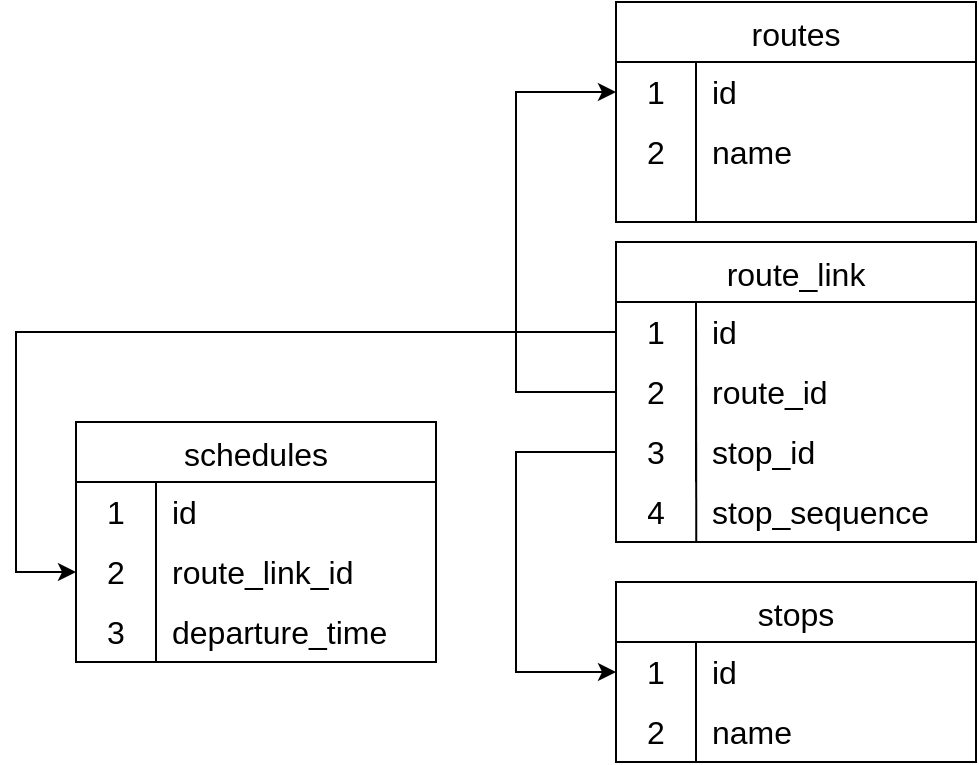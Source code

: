 <mxfile version="26.2.0">
  <diagram name="Страница — 1" id="A84ycHIzO9eILQl4d851">
    <mxGraphModel dx="985" dy="1687" grid="1" gridSize="10" guides="1" tooltips="1" connect="1" arrows="1" fold="1" page="1" pageScale="1" pageWidth="827" pageHeight="1169" math="0" shadow="0">
      <root>
        <mxCell id="0" />
        <mxCell id="1" parent="0" />
        <mxCell id="QHtEj_u3KVaKCUA57ICH-11" value="route_link" style="shape=table;startSize=30;container=1;collapsible=0;childLayout=tableLayout;fixedRows=1;rowLines=0;fontStyle=0;strokeColor=default;fontSize=16;" parent="1" vertex="1">
          <mxGeometry x="570" y="30" width="180" height="150" as="geometry" />
        </mxCell>
        <mxCell id="QHtEj_u3KVaKCUA57ICH-12" value="" style="shape=tableRow;horizontal=0;startSize=0;swimlaneHead=0;swimlaneBody=0;top=0;left=0;bottom=0;right=0;collapsible=0;dropTarget=0;fillColor=none;points=[[0,0.5],[1,0.5]];portConstraint=eastwest;strokeColor=inherit;fontSize=16;" parent="QHtEj_u3KVaKCUA57ICH-11" vertex="1">
          <mxGeometry y="30" width="180" height="30" as="geometry" />
        </mxCell>
        <mxCell id="QHtEj_u3KVaKCUA57ICH-13" value="1" style="shape=partialRectangle;html=1;whiteSpace=wrap;connectable=0;fillColor=none;top=0;left=0;bottom=0;right=0;overflow=hidden;pointerEvents=1;strokeColor=inherit;fontSize=16;" parent="QHtEj_u3KVaKCUA57ICH-12" vertex="1">
          <mxGeometry width="40" height="30" as="geometry">
            <mxRectangle width="40" height="30" as="alternateBounds" />
          </mxGeometry>
        </mxCell>
        <mxCell id="QHtEj_u3KVaKCUA57ICH-14" value="id" style="shape=partialRectangle;html=1;whiteSpace=wrap;connectable=0;fillColor=none;top=0;left=0;bottom=0;right=0;align=left;spacingLeft=6;overflow=hidden;strokeColor=inherit;fontSize=16;" parent="QHtEj_u3KVaKCUA57ICH-12" vertex="1">
          <mxGeometry x="40" width="140" height="30" as="geometry">
            <mxRectangle width="140" height="30" as="alternateBounds" />
          </mxGeometry>
        </mxCell>
        <mxCell id="QHtEj_u3KVaKCUA57ICH-15" value="" style="shape=tableRow;horizontal=0;startSize=0;swimlaneHead=0;swimlaneBody=0;top=0;left=0;bottom=0;right=0;collapsible=0;dropTarget=0;fillColor=none;points=[[0,0.5],[1,0.5]];portConstraint=eastwest;strokeColor=inherit;fontSize=16;" parent="QHtEj_u3KVaKCUA57ICH-11" vertex="1">
          <mxGeometry y="60" width="180" height="30" as="geometry" />
        </mxCell>
        <mxCell id="QHtEj_u3KVaKCUA57ICH-16" value="2" style="shape=partialRectangle;html=1;whiteSpace=wrap;connectable=0;fillColor=none;top=0;left=0;bottom=0;right=0;overflow=hidden;strokeColor=inherit;fontSize=16;" parent="QHtEj_u3KVaKCUA57ICH-15" vertex="1">
          <mxGeometry width="40" height="30" as="geometry">
            <mxRectangle width="40" height="30" as="alternateBounds" />
          </mxGeometry>
        </mxCell>
        <mxCell id="QHtEj_u3KVaKCUA57ICH-17" value="&lt;div&gt;route_id&lt;/div&gt;" style="shape=partialRectangle;html=1;whiteSpace=wrap;connectable=0;fillColor=none;top=0;left=0;bottom=0;right=0;align=left;spacingLeft=6;overflow=hidden;strokeColor=inherit;fontSize=16;" parent="QHtEj_u3KVaKCUA57ICH-15" vertex="1">
          <mxGeometry x="40" width="140" height="30" as="geometry">
            <mxRectangle width="140" height="30" as="alternateBounds" />
          </mxGeometry>
        </mxCell>
        <mxCell id="QHtEj_u3KVaKCUA57ICH-18" value="" style="shape=tableRow;horizontal=0;startSize=0;swimlaneHead=0;swimlaneBody=0;top=0;left=0;bottom=0;right=0;collapsible=0;dropTarget=0;fillColor=none;points=[[0,0.5],[1,0.5]];portConstraint=eastwest;strokeColor=inherit;fontSize=16;" parent="QHtEj_u3KVaKCUA57ICH-11" vertex="1">
          <mxGeometry y="90" width="180" height="30" as="geometry" />
        </mxCell>
        <mxCell id="QHtEj_u3KVaKCUA57ICH-19" value="3" style="shape=partialRectangle;html=1;whiteSpace=wrap;connectable=0;fillColor=none;top=0;left=0;bottom=0;right=0;overflow=hidden;strokeColor=inherit;fontSize=16;" parent="QHtEj_u3KVaKCUA57ICH-18" vertex="1">
          <mxGeometry width="40" height="30" as="geometry">
            <mxRectangle width="40" height="30" as="alternateBounds" />
          </mxGeometry>
        </mxCell>
        <mxCell id="QHtEj_u3KVaKCUA57ICH-20" value="stop_id" style="shape=partialRectangle;html=1;whiteSpace=wrap;connectable=0;fillColor=none;top=0;left=0;bottom=0;right=0;align=left;spacingLeft=6;overflow=hidden;strokeColor=inherit;fontSize=16;" parent="QHtEj_u3KVaKCUA57ICH-18" vertex="1">
          <mxGeometry x="40" width="140" height="30" as="geometry">
            <mxRectangle width="140" height="30" as="alternateBounds" />
          </mxGeometry>
        </mxCell>
        <mxCell id="QHtEj_u3KVaKCUA57ICH-35" value="schedules" style="shape=table;startSize=30;container=1;collapsible=0;childLayout=tableLayout;fixedRows=1;rowLines=0;fontStyle=0;strokeColor=default;fontSize=16;" parent="1" vertex="1">
          <mxGeometry x="300" y="120" width="180" height="120" as="geometry" />
        </mxCell>
        <mxCell id="QHtEj_u3KVaKCUA57ICH-36" value="" style="shape=tableRow;horizontal=0;startSize=0;swimlaneHead=0;swimlaneBody=0;top=0;left=0;bottom=0;right=0;collapsible=0;dropTarget=0;fillColor=none;points=[[0,0.5],[1,0.5]];portConstraint=eastwest;strokeColor=inherit;fontSize=16;" parent="QHtEj_u3KVaKCUA57ICH-35" vertex="1">
          <mxGeometry y="30" width="180" height="30" as="geometry" />
        </mxCell>
        <mxCell id="QHtEj_u3KVaKCUA57ICH-37" value="1" style="shape=partialRectangle;html=1;whiteSpace=wrap;connectable=0;fillColor=none;top=0;left=0;bottom=0;right=0;overflow=hidden;pointerEvents=1;strokeColor=inherit;fontSize=16;" parent="QHtEj_u3KVaKCUA57ICH-36" vertex="1">
          <mxGeometry width="40" height="30" as="geometry">
            <mxRectangle width="40" height="30" as="alternateBounds" />
          </mxGeometry>
        </mxCell>
        <mxCell id="QHtEj_u3KVaKCUA57ICH-38" value="&lt;div&gt;id&lt;/div&gt;" style="shape=partialRectangle;html=1;whiteSpace=wrap;connectable=0;fillColor=none;top=0;left=0;bottom=0;right=0;align=left;spacingLeft=6;overflow=hidden;strokeColor=inherit;fontSize=16;" parent="QHtEj_u3KVaKCUA57ICH-36" vertex="1">
          <mxGeometry x="40" width="140" height="30" as="geometry">
            <mxRectangle width="140" height="30" as="alternateBounds" />
          </mxGeometry>
        </mxCell>
        <mxCell id="QHtEj_u3KVaKCUA57ICH-39" value="" style="shape=tableRow;horizontal=0;startSize=0;swimlaneHead=0;swimlaneBody=0;top=0;left=0;bottom=0;right=0;collapsible=0;dropTarget=0;fillColor=none;points=[[0,0.5],[1,0.5]];portConstraint=eastwest;strokeColor=inherit;fontSize=16;" parent="QHtEj_u3KVaKCUA57ICH-35" vertex="1">
          <mxGeometry y="60" width="180" height="30" as="geometry" />
        </mxCell>
        <mxCell id="QHtEj_u3KVaKCUA57ICH-40" value="2" style="shape=partialRectangle;html=1;whiteSpace=wrap;connectable=0;fillColor=none;top=0;left=0;bottom=0;right=0;overflow=hidden;strokeColor=inherit;fontSize=16;" parent="QHtEj_u3KVaKCUA57ICH-39" vertex="1">
          <mxGeometry width="40" height="30" as="geometry">
            <mxRectangle width="40" height="30" as="alternateBounds" />
          </mxGeometry>
        </mxCell>
        <mxCell id="QHtEj_u3KVaKCUA57ICH-41" value="&lt;div&gt;route_link_id&lt;/div&gt;" style="shape=partialRectangle;html=1;whiteSpace=wrap;connectable=0;fillColor=none;top=0;left=0;bottom=0;right=0;align=left;spacingLeft=6;overflow=hidden;strokeColor=inherit;fontSize=16;" parent="QHtEj_u3KVaKCUA57ICH-39" vertex="1">
          <mxGeometry x="40" width="140" height="30" as="geometry">
            <mxRectangle width="140" height="30" as="alternateBounds" />
          </mxGeometry>
        </mxCell>
        <mxCell id="QHtEj_u3KVaKCUA57ICH-42" value="" style="shape=tableRow;horizontal=0;startSize=0;swimlaneHead=0;swimlaneBody=0;top=0;left=0;bottom=0;right=0;collapsible=0;dropTarget=0;fillColor=none;points=[[0,0.5],[1,0.5]];portConstraint=eastwest;strokeColor=inherit;fontSize=16;" parent="QHtEj_u3KVaKCUA57ICH-35" vertex="1">
          <mxGeometry y="90" width="180" height="30" as="geometry" />
        </mxCell>
        <mxCell id="QHtEj_u3KVaKCUA57ICH-43" value="3" style="shape=partialRectangle;html=1;whiteSpace=wrap;connectable=0;fillColor=none;top=0;left=0;bottom=0;right=0;overflow=hidden;strokeColor=inherit;fontSize=16;" parent="QHtEj_u3KVaKCUA57ICH-42" vertex="1">
          <mxGeometry width="40" height="30" as="geometry">
            <mxRectangle width="40" height="30" as="alternateBounds" />
          </mxGeometry>
        </mxCell>
        <mxCell id="QHtEj_u3KVaKCUA57ICH-44" value="departure_time" style="shape=partialRectangle;html=1;whiteSpace=wrap;connectable=0;fillColor=none;top=0;left=0;bottom=0;right=0;align=left;spacingLeft=6;overflow=hidden;strokeColor=inherit;fontSize=16;" parent="QHtEj_u3KVaKCUA57ICH-42" vertex="1">
          <mxGeometry x="40" width="140" height="30" as="geometry">
            <mxRectangle width="140" height="30" as="alternateBounds" />
          </mxGeometry>
        </mxCell>
        <mxCell id="QHtEj_u3KVaKCUA57ICH-46" value="stops" style="shape=table;startSize=30;container=1;collapsible=0;childLayout=tableLayout;fixedRows=1;rowLines=0;fontStyle=0;strokeColor=default;fontSize=16;" parent="1" vertex="1">
          <mxGeometry x="570" y="200" width="180" height="90" as="geometry" />
        </mxCell>
        <mxCell id="QHtEj_u3KVaKCUA57ICH-47" value="" style="shape=tableRow;horizontal=0;startSize=0;swimlaneHead=0;swimlaneBody=0;top=0;left=0;bottom=0;right=0;collapsible=0;dropTarget=0;fillColor=none;points=[[0,0.5],[1,0.5]];portConstraint=eastwest;strokeColor=inherit;fontSize=16;" parent="QHtEj_u3KVaKCUA57ICH-46" vertex="1">
          <mxGeometry y="30" width="180" height="30" as="geometry" />
        </mxCell>
        <mxCell id="QHtEj_u3KVaKCUA57ICH-48" value="1" style="shape=partialRectangle;html=1;whiteSpace=wrap;connectable=0;fillColor=none;top=0;left=0;bottom=0;right=0;overflow=hidden;pointerEvents=1;strokeColor=inherit;fontSize=16;" parent="QHtEj_u3KVaKCUA57ICH-47" vertex="1">
          <mxGeometry width="40" height="30" as="geometry">
            <mxRectangle width="40" height="30" as="alternateBounds" />
          </mxGeometry>
        </mxCell>
        <mxCell id="QHtEj_u3KVaKCUA57ICH-49" value="id" style="shape=partialRectangle;html=1;whiteSpace=wrap;connectable=0;fillColor=none;top=0;left=0;bottom=0;right=0;align=left;spacingLeft=6;overflow=hidden;strokeColor=inherit;fontSize=16;" parent="QHtEj_u3KVaKCUA57ICH-47" vertex="1">
          <mxGeometry x="40" width="140" height="30" as="geometry">
            <mxRectangle width="140" height="30" as="alternateBounds" />
          </mxGeometry>
        </mxCell>
        <mxCell id="QHtEj_u3KVaKCUA57ICH-50" value="" style="shape=tableRow;horizontal=0;startSize=0;swimlaneHead=0;swimlaneBody=0;top=0;left=0;bottom=0;right=0;collapsible=0;dropTarget=0;fillColor=none;points=[[0,0.5],[1,0.5]];portConstraint=eastwest;strokeColor=inherit;fontSize=16;" parent="QHtEj_u3KVaKCUA57ICH-46" vertex="1">
          <mxGeometry y="60" width="180" height="30" as="geometry" />
        </mxCell>
        <mxCell id="QHtEj_u3KVaKCUA57ICH-51" value="2" style="shape=partialRectangle;html=1;whiteSpace=wrap;connectable=0;fillColor=none;top=0;left=0;bottom=0;right=0;overflow=hidden;strokeColor=inherit;fontSize=16;" parent="QHtEj_u3KVaKCUA57ICH-50" vertex="1">
          <mxGeometry width="40" height="30" as="geometry">
            <mxRectangle width="40" height="30" as="alternateBounds" />
          </mxGeometry>
        </mxCell>
        <mxCell id="QHtEj_u3KVaKCUA57ICH-52" value="&lt;div&gt;name&lt;/div&gt;" style="shape=partialRectangle;html=1;whiteSpace=wrap;connectable=0;fillColor=none;top=0;left=0;bottom=0;right=0;align=left;spacingLeft=6;overflow=hidden;strokeColor=inherit;fontSize=16;" parent="QHtEj_u3KVaKCUA57ICH-50" vertex="1">
          <mxGeometry x="40" width="140" height="30" as="geometry">
            <mxRectangle width="140" height="30" as="alternateBounds" />
          </mxGeometry>
        </mxCell>
        <mxCell id="QHtEj_u3KVaKCUA57ICH-68" value="routes" style="shape=table;startSize=30;container=1;collapsible=0;childLayout=tableLayout;fixedRows=1;rowLines=0;fontStyle=0;strokeColor=default;fontSize=16;" parent="1" vertex="1">
          <mxGeometry x="570" y="-90" width="180" height="110" as="geometry" />
        </mxCell>
        <mxCell id="QHtEj_u3KVaKCUA57ICH-69" value="" style="shape=tableRow;horizontal=0;startSize=0;swimlaneHead=0;swimlaneBody=0;top=0;left=0;bottom=0;right=0;collapsible=0;dropTarget=0;fillColor=none;points=[[0,0.5],[1,0.5]];portConstraint=eastwest;strokeColor=inherit;fontSize=16;" parent="QHtEj_u3KVaKCUA57ICH-68" vertex="1">
          <mxGeometry y="30" width="180" height="30" as="geometry" />
        </mxCell>
        <mxCell id="QHtEj_u3KVaKCUA57ICH-70" value="1" style="shape=partialRectangle;html=1;whiteSpace=wrap;connectable=0;fillColor=none;top=0;left=0;bottom=0;right=0;overflow=hidden;pointerEvents=1;strokeColor=inherit;fontSize=16;" parent="QHtEj_u3KVaKCUA57ICH-69" vertex="1">
          <mxGeometry width="40" height="30" as="geometry">
            <mxRectangle width="40" height="30" as="alternateBounds" />
          </mxGeometry>
        </mxCell>
        <mxCell id="QHtEj_u3KVaKCUA57ICH-71" value="id" style="shape=partialRectangle;html=1;whiteSpace=wrap;connectable=0;fillColor=none;top=0;left=0;bottom=0;right=0;align=left;spacingLeft=6;overflow=hidden;strokeColor=inherit;fontSize=16;" parent="QHtEj_u3KVaKCUA57ICH-69" vertex="1">
          <mxGeometry x="40" width="140" height="30" as="geometry">
            <mxRectangle width="140" height="30" as="alternateBounds" />
          </mxGeometry>
        </mxCell>
        <mxCell id="QHtEj_u3KVaKCUA57ICH-72" value="" style="shape=tableRow;horizontal=0;startSize=0;swimlaneHead=0;swimlaneBody=0;top=0;left=0;bottom=0;right=0;collapsible=0;dropTarget=0;fillColor=none;points=[[0,0.5],[1,0.5]];portConstraint=eastwest;strokeColor=inherit;fontSize=16;" parent="QHtEj_u3KVaKCUA57ICH-68" vertex="1">
          <mxGeometry y="60" width="180" height="30" as="geometry" />
        </mxCell>
        <mxCell id="QHtEj_u3KVaKCUA57ICH-73" value="2" style="shape=partialRectangle;html=1;whiteSpace=wrap;connectable=0;fillColor=none;top=0;left=0;bottom=0;right=0;overflow=hidden;strokeColor=inherit;fontSize=16;" parent="QHtEj_u3KVaKCUA57ICH-72" vertex="1">
          <mxGeometry width="40" height="30" as="geometry">
            <mxRectangle width="40" height="30" as="alternateBounds" />
          </mxGeometry>
        </mxCell>
        <mxCell id="QHtEj_u3KVaKCUA57ICH-74" value="name" style="shape=partialRectangle;html=1;whiteSpace=wrap;connectable=0;fillColor=none;top=0;left=0;bottom=0;right=0;align=left;spacingLeft=6;overflow=hidden;strokeColor=inherit;fontSize=16;" parent="QHtEj_u3KVaKCUA57ICH-72" vertex="1">
          <mxGeometry x="40" width="140" height="30" as="geometry">
            <mxRectangle width="140" height="30" as="alternateBounds" />
          </mxGeometry>
        </mxCell>
        <mxCell id="QHtEj_u3KVaKCUA57ICH-75" value="" style="shape=tableRow;horizontal=0;startSize=0;swimlaneHead=0;swimlaneBody=0;top=0;left=0;bottom=0;right=0;collapsible=0;dropTarget=0;fillColor=none;points=[[0,0.5],[1,0.5]];portConstraint=eastwest;strokeColor=inherit;fontSize=16;" parent="QHtEj_u3KVaKCUA57ICH-68" vertex="1">
          <mxGeometry y="90" width="180" height="20" as="geometry" />
        </mxCell>
        <mxCell id="QHtEj_u3KVaKCUA57ICH-76" value="" style="shape=partialRectangle;html=1;whiteSpace=wrap;connectable=0;fillColor=none;top=0;left=0;bottom=0;right=0;overflow=hidden;strokeColor=inherit;fontSize=16;" parent="QHtEj_u3KVaKCUA57ICH-75" vertex="1">
          <mxGeometry width="40" height="20" as="geometry">
            <mxRectangle width="40" height="20" as="alternateBounds" />
          </mxGeometry>
        </mxCell>
        <mxCell id="QHtEj_u3KVaKCUA57ICH-77" value="" style="shape=partialRectangle;html=1;whiteSpace=wrap;connectable=0;fillColor=none;top=0;left=0;bottom=0;right=0;align=left;spacingLeft=6;overflow=hidden;strokeColor=inherit;fontSize=16;" parent="QHtEj_u3KVaKCUA57ICH-75" vertex="1">
          <mxGeometry x="40" width="140" height="20" as="geometry">
            <mxRectangle width="140" height="20" as="alternateBounds" />
          </mxGeometry>
        </mxCell>
        <mxCell id="sWqpa_Ej2jX6a1jcSfDP-1" value="" style="shape=tableRow;horizontal=0;startSize=0;swimlaneHead=0;swimlaneBody=0;top=0;left=0;bottom=0;right=0;collapsible=0;dropTarget=0;fillColor=none;points=[[0,0.5],[1,0.5]];portConstraint=eastwest;strokeColor=inherit;fontSize=16;" vertex="1" parent="1">
          <mxGeometry x="570" y="150" width="180" height="30" as="geometry" />
        </mxCell>
        <mxCell id="sWqpa_Ej2jX6a1jcSfDP-2" value="4" style="shape=partialRectangle;html=1;whiteSpace=wrap;connectable=0;fillColor=none;top=0;left=0;bottom=0;right=0;overflow=hidden;strokeColor=inherit;fontSize=16;" vertex="1" parent="sWqpa_Ej2jX6a1jcSfDP-1">
          <mxGeometry width="40" height="30" as="geometry">
            <mxRectangle width="40" height="30" as="alternateBounds" />
          </mxGeometry>
        </mxCell>
        <mxCell id="sWqpa_Ej2jX6a1jcSfDP-3" value="stop_sequence" style="shape=partialRectangle;html=1;whiteSpace=wrap;connectable=0;fillColor=none;top=0;left=0;bottom=0;right=0;align=left;spacingLeft=6;overflow=hidden;strokeColor=inherit;fontSize=16;" vertex="1" parent="sWqpa_Ej2jX6a1jcSfDP-1">
          <mxGeometry x="40" width="140" height="30" as="geometry">
            <mxRectangle width="140" height="30" as="alternateBounds" />
          </mxGeometry>
        </mxCell>
        <mxCell id="sWqpa_Ej2jX6a1jcSfDP-4" value="" style="endArrow=none;html=1;rounded=0;entryX=0.066;entryY=0.073;entryDx=0;entryDy=0;entryPerimeter=0;exitX=0.223;exitY=0.993;exitDx=0;exitDy=0;exitPerimeter=0;" edge="1" parent="1" source="sWqpa_Ej2jX6a1jcSfDP-1">
          <mxGeometry width="50" height="50" relative="1" as="geometry">
            <mxPoint x="608.12" y="137.81" as="sourcePoint" />
            <mxPoint x="610.0" y="60.0" as="targetPoint" />
          </mxGeometry>
        </mxCell>
        <mxCell id="sWqpa_Ej2jX6a1jcSfDP-5" value="" style="endArrow=classic;html=1;rounded=0;exitX=0;exitY=0.5;exitDx=0;exitDy=0;entryX=0;entryY=0.5;entryDx=0;entryDy=0;" edge="1" parent="1" source="QHtEj_u3KVaKCUA57ICH-15" target="QHtEj_u3KVaKCUA57ICH-69">
          <mxGeometry width="50" height="50" relative="1" as="geometry">
            <mxPoint x="430" y="160" as="sourcePoint" />
            <mxPoint x="470" y="-50" as="targetPoint" />
            <Array as="points">
              <mxPoint x="520" y="105" />
              <mxPoint x="520" y="-45" />
            </Array>
          </mxGeometry>
        </mxCell>
        <mxCell id="sWqpa_Ej2jX6a1jcSfDP-6" value="" style="endArrow=classic;html=1;rounded=0;exitX=0;exitY=0.5;exitDx=0;exitDy=0;entryX=0;entryY=0.5;entryDx=0;entryDy=0;" edge="1" parent="1" source="QHtEj_u3KVaKCUA57ICH-12" target="QHtEj_u3KVaKCUA57ICH-39">
          <mxGeometry width="50" height="50" relative="1" as="geometry">
            <mxPoint x="430" y="280" as="sourcePoint" />
            <mxPoint x="170" y="250" as="targetPoint" />
            <Array as="points">
              <mxPoint x="270" y="75" />
              <mxPoint x="270" y="195" />
            </Array>
          </mxGeometry>
        </mxCell>
        <mxCell id="sWqpa_Ej2jX6a1jcSfDP-7" value="" style="endArrow=classic;html=1;rounded=0;exitX=0;exitY=0.5;exitDx=0;exitDy=0;entryX=0;entryY=0.5;entryDx=0;entryDy=0;" edge="1" parent="1" source="QHtEj_u3KVaKCUA57ICH-18" target="QHtEj_u3KVaKCUA57ICH-47">
          <mxGeometry width="50" height="50" relative="1" as="geometry">
            <mxPoint x="340" y="180" as="sourcePoint" />
            <mxPoint x="530" y="250" as="targetPoint" />
            <Array as="points">
              <mxPoint x="520" y="135" />
              <mxPoint x="520" y="245" />
            </Array>
          </mxGeometry>
        </mxCell>
      </root>
    </mxGraphModel>
  </diagram>
</mxfile>
